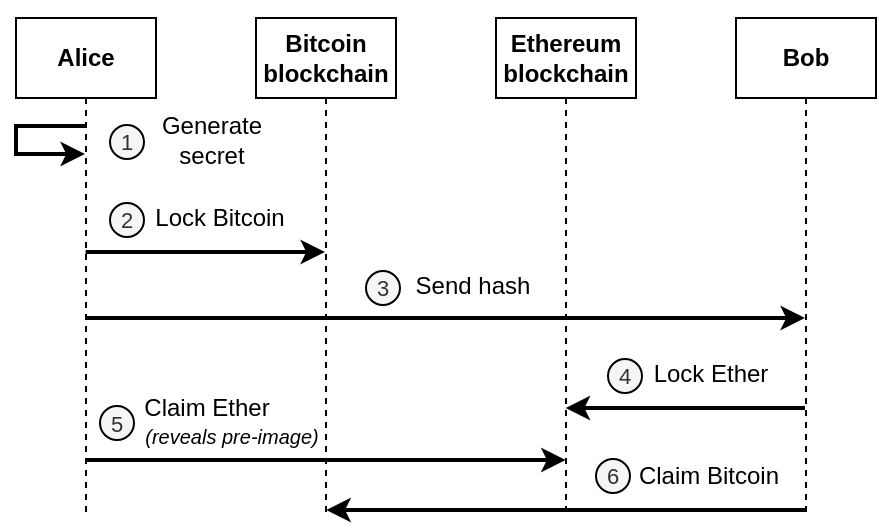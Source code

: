 <mxfile version="13.7.4" type="device"><diagram id="Q_5J61wUrsoj4e6QwkX-" name="Page-1"><mxGraphModel dx="895" dy="565" grid="1" gridSize="10" guides="1" tooltips="1" connect="1" arrows="1" fold="1" page="1" pageScale="1" pageWidth="827" pageHeight="1169" math="0" shadow="0"><root><mxCell id="0"/><mxCell id="1" parent="0"/><mxCell id="CDbacCIEdSvmT1-ef64N-1" value="Alice" style="shape=umlLifeline;perimeter=lifelinePerimeter;whiteSpace=wrap;html=1;container=1;collapsible=0;recursiveResize=0;outlineConnect=0;fontStyle=1" parent="1" vertex="1"><mxGeometry x="110" y="190" width="70" height="250" as="geometry"/></mxCell><mxCell id="CDbacCIEdSvmT1-ef64N-2" value="Bitcoin&lt;br&gt;blockchain" style="shape=umlLifeline;perimeter=lifelinePerimeter;whiteSpace=wrap;html=1;container=1;collapsible=0;recursiveResize=0;outlineConnect=0;fontStyle=1" parent="1" vertex="1"><mxGeometry x="230" y="190" width="70" height="250" as="geometry"/></mxCell><mxCell id="CDbacCIEdSvmT1-ef64N-3" value="Ethereum&lt;br&gt;blockchain" style="shape=umlLifeline;perimeter=lifelinePerimeter;whiteSpace=wrap;html=1;container=1;collapsible=0;recursiveResize=0;outlineConnect=0;fontStyle=1" parent="1" vertex="1"><mxGeometry x="350" y="190" width="70" height="250" as="geometry"/></mxCell><mxCell id="CDbacCIEdSvmT1-ef64N-4" value="Bob" style="shape=umlLifeline;perimeter=lifelinePerimeter;whiteSpace=wrap;html=1;container=1;collapsible=0;recursiveResize=0;outlineConnect=0;fontStyle=1" parent="1" vertex="1"><mxGeometry x="470" y="190" width="70" height="250" as="geometry"/></mxCell><mxCell id="CDbacCIEdSvmT1-ef64N-5" value="" style="endArrow=classic;html=1;strokeWidth=2;" parent="1" edge="1"><mxGeometry width="50" height="50" relative="1" as="geometry"><mxPoint x="144.81" y="307" as="sourcePoint"/><mxPoint x="264.5" y="307" as="targetPoint"/></mxGeometry></mxCell><mxCell id="CDbacCIEdSvmT1-ef64N-7" value="Lock Bitcoin" style="text;html=1;strokeColor=none;fillColor=none;align=center;verticalAlign=middle;whiteSpace=wrap;rounded=0;" parent="1" vertex="1"><mxGeometry x="176" y="275" width="72" height="30" as="geometry"/></mxCell><mxCell id="CDbacCIEdSvmT1-ef64N-8" value="" style="endArrow=classic;html=1;strokeWidth=2;" parent="1" edge="1"><mxGeometry width="50" height="50" relative="1" as="geometry"><mxPoint x="144.81" y="340" as="sourcePoint"/><mxPoint x="504.5" y="340" as="targetPoint"/></mxGeometry></mxCell><mxCell id="CDbacCIEdSvmT1-ef64N-9" value="Send hash" style="text;html=1;strokeColor=none;fillColor=none;align=center;verticalAlign=middle;whiteSpace=wrap;rounded=0;" parent="1" vertex="1"><mxGeometry x="307" y="309" width="63" height="30" as="geometry"/></mxCell><mxCell id="CDbacCIEdSvmT1-ef64N-10" value="" style="endArrow=classic;html=1;strokeWidth=2;" parent="1" edge="1"><mxGeometry width="50" height="50" relative="1" as="geometry"><mxPoint x="504.5" y="385" as="sourcePoint"/><mxPoint x="384.81" y="385" as="targetPoint"/></mxGeometry></mxCell><mxCell id="CDbacCIEdSvmT1-ef64N-11" value="Lock&amp;nbsp;Ether" style="text;html=1;strokeColor=none;fillColor=none;align=center;verticalAlign=middle;whiteSpace=wrap;rounded=0;" parent="1" vertex="1"><mxGeometry x="428" y="353" width="59" height="30" as="geometry"/></mxCell><mxCell id="CDbacCIEdSvmT1-ef64N-12" value="" style="endArrow=classic;html=1;strokeWidth=2;" parent="1" edge="1"><mxGeometry width="50" height="50" relative="1" as="geometry"><mxPoint x="145.15" y="411" as="sourcePoint"/><mxPoint x="384.84" y="411" as="targetPoint"/></mxGeometry></mxCell><mxCell id="CDbacCIEdSvmT1-ef64N-13" value="Claim&amp;nbsp;Ether" style="text;html=1;strokeColor=none;fillColor=none;align=center;verticalAlign=middle;whiteSpace=wrap;rounded=0;" parent="1" vertex="1"><mxGeometry x="172" y="370" width="67" height="30" as="geometry"/></mxCell><mxCell id="CDbacCIEdSvmT1-ef64N-14" value="" style="endArrow=classic;html=1;strokeWidth=2;" parent="1" edge="1"><mxGeometry width="50" height="50" relative="1" as="geometry"><mxPoint x="504.84" y="436" as="sourcePoint"/><mxPoint x="265.15" y="436" as="targetPoint"/></mxGeometry></mxCell><mxCell id="CDbacCIEdSvmT1-ef64N-16" value="&lt;span&gt;Claim&amp;nbsp;&lt;/span&gt;Bitcoin" style="text;html=1;strokeColor=none;fillColor=none;align=center;verticalAlign=middle;whiteSpace=wrap;rounded=0;fontStyle=0" parent="1" vertex="1"><mxGeometry x="417.5" y="404" width="76.5" height="30" as="geometry"/></mxCell><mxCell id="CDbacCIEdSvmT1-ef64N-17" value="" style="shape=image;html=1;verticalAlign=top;verticalLabelPosition=bottom;labelBackgroundColor=#ffffff;imageAspect=0;aspect=fixed;image=https://cdn4.iconfinder.com/data/icons/crypto-currency-and-coin-2/256/bitcoincash_bch_bitcoin-128.png;strokeWidth=2;" parent="1" vertex="1"><mxGeometry x="287" y="185" width="20" height="20" as="geometry"/></mxCell><mxCell id="CDbacCIEdSvmT1-ef64N-18" value="" style="shape=image;html=1;verticalAlign=top;verticalLabelPosition=bottom;labelBackgroundColor=#ffffff;imageAspect=0;aspect=fixed;image=https://cdn4.iconfinder.com/data/icons/logos-and-brands/512/116_Ethereum_logo_logos-128.png;strokeWidth=2;" parent="1" vertex="1"><mxGeometry x="403.5" y="181" width="30" height="30" as="geometry"/></mxCell><mxCell id="CDbacCIEdSvmT1-ef64N-19" value="2" style="ellipse;whiteSpace=wrap;html=1;aspect=fixed;strokeWidth=1;fillColor=#f5f5f5;strokeColor=#000000;fontColor=#333333;fontSize=11;" parent="1" vertex="1"><mxGeometry x="157" y="282.5" width="17" height="17" as="geometry"/></mxCell><mxCell id="CDbacCIEdSvmT1-ef64N-20" value="3" style="ellipse;whiteSpace=wrap;html=1;aspect=fixed;strokeWidth=1;fillColor=#f5f5f5;strokeColor=#000000;fontColor=#333333;fontSize=11;" parent="1" vertex="1"><mxGeometry x="285" y="316.5" width="17" height="17" as="geometry"/></mxCell><mxCell id="CDbacCIEdSvmT1-ef64N-21" value="4" style="ellipse;whiteSpace=wrap;html=1;aspect=fixed;strokeWidth=1;fillColor=#f5f5f5;strokeColor=#000000;fontColor=#333333;fontSize=11;" parent="1" vertex="1"><mxGeometry x="406" y="360.5" width="17" height="17" as="geometry"/></mxCell><mxCell id="CDbacCIEdSvmT1-ef64N-22" value="5" style="ellipse;whiteSpace=wrap;html=1;aspect=fixed;strokeWidth=1;fillColor=#f5f5f5;strokeColor=#000000;fontColor=#333333;fontSize=11;" parent="1" vertex="1"><mxGeometry x="152" y="384" width="17" height="17" as="geometry"/></mxCell><mxCell id="CDbacCIEdSvmT1-ef64N-23" value="6" style="ellipse;whiteSpace=wrap;html=1;aspect=fixed;strokeWidth=1;fillColor=#f5f5f5;strokeColor=#000000;fontColor=#333333;fontSize=11;" parent="1" vertex="1"><mxGeometry x="400" y="410.5" width="17" height="17" as="geometry"/></mxCell><mxCell id="jMRpVxVP6gFCqfy-Nvl3-1" value="(reveals pre-image)" style="text;html=1;strokeColor=none;fillColor=none;align=center;verticalAlign=middle;whiteSpace=wrap;rounded=0;fontStyle=2;fontSize=10;" vertex="1" parent="1"><mxGeometry x="168.5" y="389" width="98" height="20" as="geometry"/></mxCell><mxCell id="jMRpVxVP6gFCqfy-Nvl3-9" value="1" style="ellipse;whiteSpace=wrap;html=1;aspect=fixed;strokeWidth=1;fillColor=#f5f5f5;strokeColor=#000000;fontColor=#333333;fontSize=11;" vertex="1" parent="1"><mxGeometry x="157" y="243.5" width="17" height="17" as="geometry"/></mxCell><mxCell id="jMRpVxVP6gFCqfy-Nvl3-10" value="Generate&lt;br&gt;secret" style="text;html=1;strokeColor=none;fillColor=none;align=center;verticalAlign=middle;whiteSpace=wrap;rounded=0;" vertex="1" parent="1"><mxGeometry x="172" y="236" width="72" height="30" as="geometry"/></mxCell><mxCell id="jMRpVxVP6gFCqfy-Nvl3-11" value="" style="endArrow=classic;html=1;strokeWidth=2;fontSize=10;rounded=0;" edge="1" parent="1"><mxGeometry width="50" height="50" relative="1" as="geometry"><mxPoint x="144.5" y="244" as="sourcePoint"/><mxPoint x="144.5" y="258" as="targetPoint"/><Array as="points"><mxPoint x="110" y="244"/><mxPoint x="110" y="258"/></Array></mxGeometry></mxCell></root></mxGraphModel></diagram></mxfile>